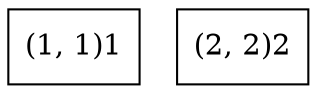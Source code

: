 digraph G {
    node [shape=record];
    rankdir=TB;
    node_1_1 [label="(1, 1)
1"];
    node_2_2 [label="(2, 2)
2"];
}
